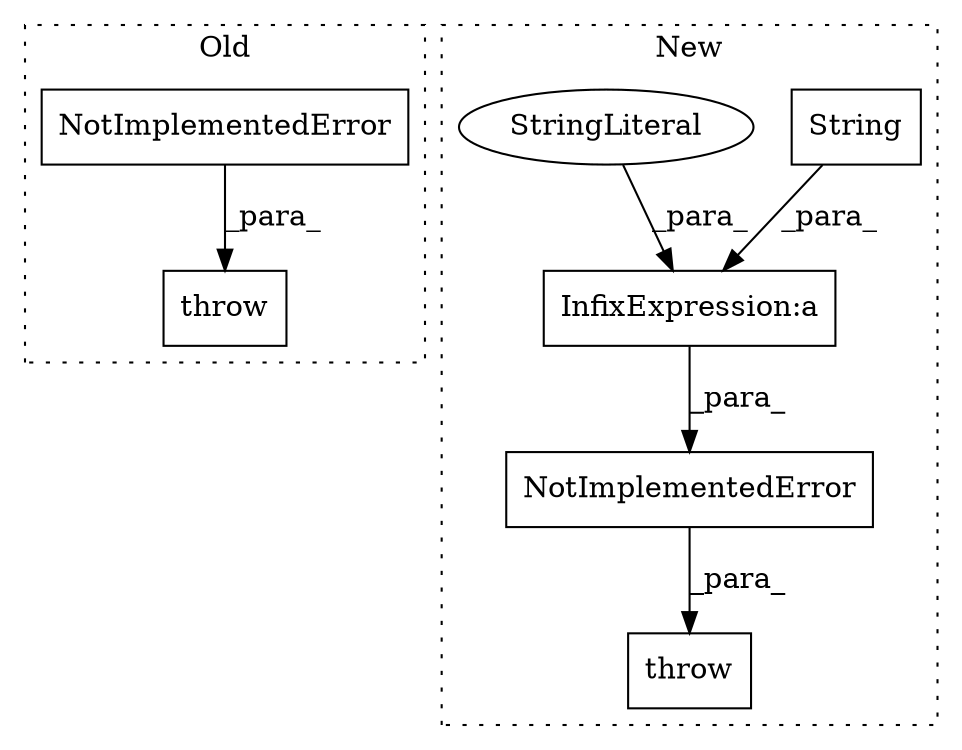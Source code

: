 digraph G {
subgraph cluster0 {
1 [label="NotImplementedError" a="32" s="14601,14695" l="20,1" shape="box"];
3 [label="throw" a="53" s="14595" l="6" shape="box"];
label = "Old";
style="dotted";
}
subgraph cluster1 {
2 [label="String" a="32" s="14720,14752" l="7,1" shape="box"];
4 [label="InfixExpression:a" a="27" s="14717" l="3" shape="box"];
5 [label="StringLiteral" a="45" s="14621" l="96" shape="ellipse"];
6 [label="NotImplementedError" a="32" s="14601,14753" l="20,1" shape="box"];
7 [label="throw" a="53" s="14595" l="6" shape="box"];
label = "New";
style="dotted";
}
1 -> 3 [label="_para_"];
2 -> 4 [label="_para_"];
4 -> 6 [label="_para_"];
5 -> 4 [label="_para_"];
6 -> 7 [label="_para_"];
}